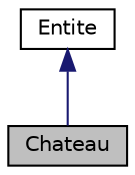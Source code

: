 digraph "Chateau"
{
 // LATEX_PDF_SIZE
  edge [fontname="Helvetica",fontsize="10",labelfontname="Helvetica",labelfontsize="10"];
  node [fontname="Helvetica",fontsize="10",shape=record];
  Node1 [label="Chateau",height=0.2,width=0.4,color="black", fillcolor="grey75", style="filled", fontcolor="black",tooltip="Classe représentant un château."];
  Node2 -> Node1 [dir="back",color="midnightblue",fontsize="10",style="solid",fontname="Helvetica"];
  Node2 [label="Entite",height=0.2,width=0.4,color="black", fillcolor="white", style="filled",URL="$class_entite.html",tooltip="Classe de base pour les entités du jeu."];
}
